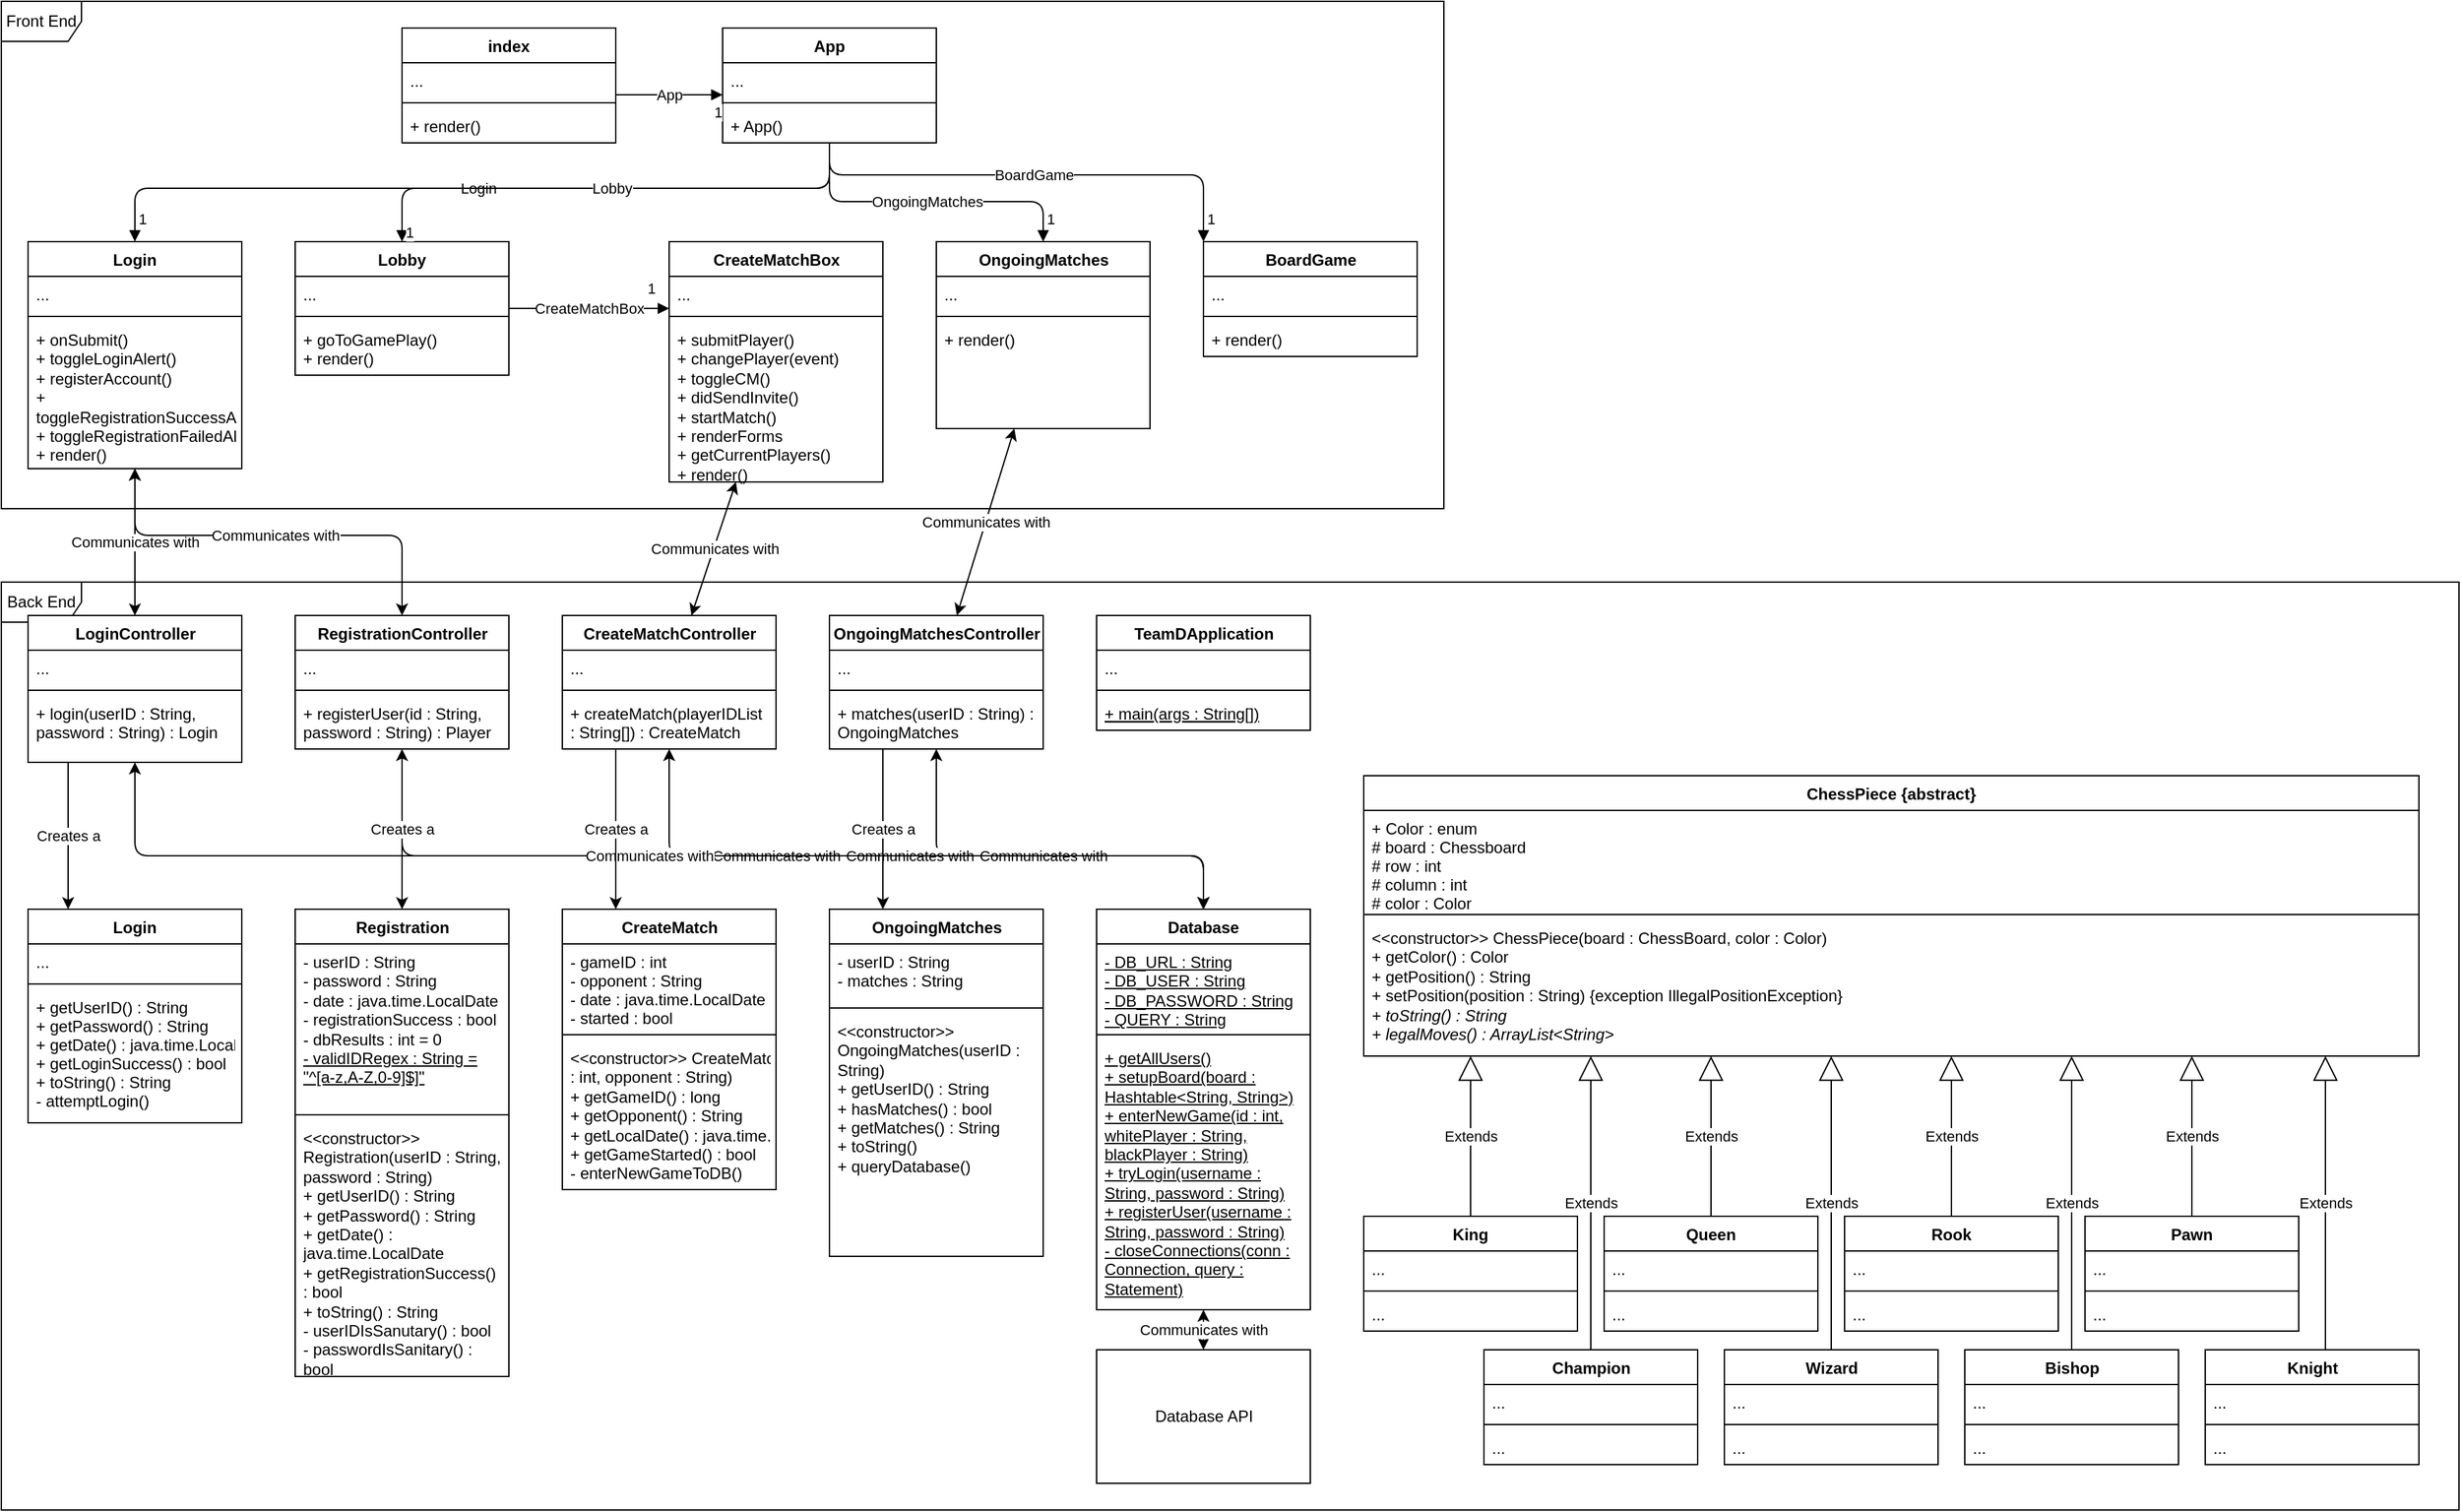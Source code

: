 <mxfile version="13.8.8" type="device"><diagram id="C5RBs43oDa-KdzZeNtuy" name="Page-1"><mxGraphModel dx="1221" dy="747" grid="1" gridSize="10" guides="1" tooltips="1" connect="1" arrows="1" fold="1" page="1" pageScale="1" pageWidth="1300" pageHeight="1330" math="0" shadow="0"><root><mxCell id="WIyWlLk6GJQsqaUBKTNV-0"/><mxCell id="WIyWlLk6GJQsqaUBKTNV-1" parent="WIyWlLk6GJQsqaUBKTNV-0"/><mxCell id="l6N8-lfzjsZls_8thWFc-132" value="Front End" style="shape=umlFrame;whiteSpace=wrap;html=1;" parent="WIyWlLk6GJQsqaUBKTNV-1" vertex="1"><mxGeometry x="20" y="20" width="1080" height="380" as="geometry"/></mxCell><mxCell id="l6N8-lfzjsZls_8thWFc-133" value="Back End" style="shape=umlFrame;whiteSpace=wrap;html=1;" parent="WIyWlLk6GJQsqaUBKTNV-1" vertex="1"><mxGeometry x="20" y="455" width="1840" height="695" as="geometry"/></mxCell><mxCell id="l6N8-lfzjsZls_8thWFc-12" value="Login" style="swimlane;fontStyle=1;align=center;verticalAlign=top;childLayout=stackLayout;horizontal=1;startSize=26;horizontalStack=0;resizeParent=1;resizeParentMax=0;resizeLast=0;collapsible=1;marginBottom=0;" parent="WIyWlLk6GJQsqaUBKTNV-1" vertex="1"><mxGeometry x="40" y="200" width="160" height="170" as="geometry"/></mxCell><mxCell id="l6N8-lfzjsZls_8thWFc-13" value="..." style="text;strokeColor=none;fillColor=none;align=left;verticalAlign=top;spacingLeft=4;spacingRight=4;overflow=hidden;rotatable=0;points=[[0,0.5],[1,0.5]];portConstraint=eastwest;" parent="l6N8-lfzjsZls_8thWFc-12" vertex="1"><mxGeometry y="26" width="160" height="26" as="geometry"/></mxCell><mxCell id="l6N8-lfzjsZls_8thWFc-14" value="" style="line;strokeWidth=1;fillColor=none;align=left;verticalAlign=middle;spacingTop=-1;spacingLeft=3;spacingRight=3;rotatable=0;labelPosition=right;points=[];portConstraint=eastwest;" parent="l6N8-lfzjsZls_8thWFc-12" vertex="1"><mxGeometry y="52" width="160" height="8" as="geometry"/></mxCell><mxCell id="l6N8-lfzjsZls_8thWFc-15" value="+ onSubmit()&#10;+ toggleLoginAlert()&#10;+ registerAccount()&#10;+ toggleRegistrationSuccessAlert()&#10;+ toggleRegistrationFailedAlert()&#10;+ render()" style="text;strokeColor=none;fillColor=none;align=left;verticalAlign=top;spacingLeft=4;spacingRight=4;overflow=hidden;rotatable=0;points=[[0,0.5],[1,0.5]];portConstraint=eastwest;whiteSpace=wrap;" parent="l6N8-lfzjsZls_8thWFc-12" vertex="1"><mxGeometry y="60" width="160" height="110" as="geometry"/></mxCell><mxCell id="l6N8-lfzjsZls_8thWFc-8" value="Lobby" style="swimlane;fontStyle=1;align=center;verticalAlign=top;childLayout=stackLayout;horizontal=1;startSize=26;horizontalStack=0;resizeParent=1;resizeParentMax=0;resizeLast=0;collapsible=1;marginBottom=0;whiteSpace=wrap;" parent="WIyWlLk6GJQsqaUBKTNV-1" vertex="1"><mxGeometry x="240" y="200" width="160" height="100" as="geometry"/></mxCell><mxCell id="l6N8-lfzjsZls_8thWFc-9" value="..." style="text;strokeColor=none;fillColor=none;align=left;verticalAlign=top;spacingLeft=4;spacingRight=4;overflow=hidden;rotatable=0;points=[[0,0.5],[1,0.5]];portConstraint=eastwest;" parent="l6N8-lfzjsZls_8thWFc-8" vertex="1"><mxGeometry y="26" width="160" height="26" as="geometry"/></mxCell><mxCell id="l6N8-lfzjsZls_8thWFc-10" value="" style="line;strokeWidth=1;fillColor=none;align=left;verticalAlign=middle;spacingTop=-1;spacingLeft=3;spacingRight=3;rotatable=0;labelPosition=right;points=[];portConstraint=eastwest;" parent="l6N8-lfzjsZls_8thWFc-8" vertex="1"><mxGeometry y="52" width="160" height="8" as="geometry"/></mxCell><mxCell id="l6N8-lfzjsZls_8thWFc-11" value="+ goToGamePlay()&#10;+ render()" style="text;strokeColor=none;fillColor=none;align=left;verticalAlign=top;spacingLeft=4;spacingRight=4;overflow=hidden;rotatable=0;points=[[0,0.5],[1,0.5]];portConstraint=eastwest;whiteSpace=wrap;" parent="l6N8-lfzjsZls_8thWFc-8" vertex="1"><mxGeometry y="60" width="160" height="40" as="geometry"/></mxCell><mxCell id="l6N8-lfzjsZls_8thWFc-60" value="Extends" style="endArrow=block;endSize=16;endFill=0;html=1;exitX=0.5;exitY=0;exitDx=0;exitDy=0;edgeStyle=orthogonalEdgeStyle;" parent="WIyWlLk6GJQsqaUBKTNV-1" source="l6N8-lfzjsZls_8thWFc-24" target="l6N8-lfzjsZls_8thWFc-40" edge="1"><mxGeometry width="160" relative="1" as="geometry"><mxPoint x="1080" y="440" as="sourcePoint"/><mxPoint x="1240" y="440" as="targetPoint"/><Array as="points"><mxPoint x="1120" y="830"/><mxPoint x="1120" y="830"/></Array></mxGeometry></mxCell><mxCell id="l6N8-lfzjsZls_8thWFc-61" value="Extends" style="endArrow=block;endSize=16;endFill=0;html=1;exitX=0.5;exitY=0;exitDx=0;exitDy=0;edgeStyle=orthogonalEdgeStyle;elbow=vertical;" parent="WIyWlLk6GJQsqaUBKTNV-1" source="l6N8-lfzjsZls_8thWFc-32" target="l6N8-lfzjsZls_8thWFc-40" edge="1"><mxGeometry width="160" relative="1" as="geometry"><mxPoint x="1320" y="680.0" as="sourcePoint"/><mxPoint x="1480" y="680.0" as="targetPoint"/><Array as="points"><mxPoint x="1300" y="830"/><mxPoint x="1300" y="830"/></Array></mxGeometry></mxCell><mxCell id="l6N8-lfzjsZls_8thWFc-66" value="Extends" style="endArrow=block;endSize=16;endFill=0;html=1;exitX=0.5;exitY=0;exitDx=0;exitDy=0;edgeStyle=orthogonalEdgeStyle;" parent="WIyWlLk6GJQsqaUBKTNV-1" source="l6N8-lfzjsZls_8thWFc-36" target="l6N8-lfzjsZls_8thWFc-40" edge="1"><mxGeometry width="160" relative="1" as="geometry"><mxPoint x="1470" y="670.0" as="sourcePoint"/><mxPoint x="1630" y="670.0" as="targetPoint"/><Array as="points"><mxPoint x="1480" y="830"/><mxPoint x="1480" y="830"/></Array></mxGeometry></mxCell><mxCell id="l6N8-lfzjsZls_8thWFc-67" value="Extends" style="endArrow=block;endSize=16;endFill=0;html=1;exitX=0.5;exitY=0;exitDx=0;exitDy=0;edgeStyle=orthogonalEdgeStyle;" parent="WIyWlLk6GJQsqaUBKTNV-1" source="l6N8-lfzjsZls_8thWFc-28" target="l6N8-lfzjsZls_8thWFc-40" edge="1"><mxGeometry width="160" relative="1" as="geometry"><mxPoint x="1560" y="540" as="sourcePoint"/><mxPoint x="1720" y="540" as="targetPoint"/><Array as="points"><mxPoint x="1660" y="840"/><mxPoint x="1660" y="840"/></Array></mxGeometry></mxCell><mxCell id="l6N8-lfzjsZls_8thWFc-111" value="Extends" style="endArrow=block;endSize=16;endFill=0;html=1;edgeStyle=orthogonalEdgeStyle;" parent="WIyWlLk6GJQsqaUBKTNV-1" source="l6N8-lfzjsZls_8thWFc-107" target="l6N8-lfzjsZls_8thWFc-40" edge="1"><mxGeometry width="160" relative="1" as="geometry"><mxPoint x="1210" y="880" as="sourcePoint"/><mxPoint x="1420" y="820" as="targetPoint"/><Array as="points"><mxPoint x="1210" y="850"/><mxPoint x="1210" y="850"/></Array></mxGeometry></mxCell><mxCell id="l6N8-lfzjsZls_8thWFc-124" value="Extends" style="endArrow=block;endSize=16;endFill=0;html=1;edgeStyle=orthogonalEdgeStyle;" parent="WIyWlLk6GJQsqaUBKTNV-1" source="l6N8-lfzjsZls_8thWFc-112" target="l6N8-lfzjsZls_8thWFc-40" edge="1"><mxGeometry width="160" relative="1" as="geometry"><mxPoint x="1390" y="880" as="sourcePoint"/><mxPoint x="2080" y="770.0" as="targetPoint"/><Array as="points"><mxPoint x="1390" y="860"/><mxPoint x="1390" y="860"/></Array></mxGeometry></mxCell><mxCell id="l6N8-lfzjsZls_8thWFc-125" value="Extends" style="endArrow=block;endSize=16;endFill=0;html=1;edgeStyle=orthogonalEdgeStyle;" parent="WIyWlLk6GJQsqaUBKTNV-1" source="l6N8-lfzjsZls_8thWFc-116" target="l6N8-lfzjsZls_8thWFc-40" edge="1"><mxGeometry width="160" relative="1" as="geometry"><mxPoint x="1570" y="880" as="sourcePoint"/><mxPoint x="1440" y="650.0" as="targetPoint"/><Array as="points"><mxPoint x="1570" y="860"/><mxPoint x="1570" y="860"/></Array></mxGeometry></mxCell><mxCell id="l6N8-lfzjsZls_8thWFc-126" value="Extends" style="endArrow=block;endSize=16;endFill=0;html=1;edgeStyle=orthogonalEdgeStyle;" parent="WIyWlLk6GJQsqaUBKTNV-1" source="l6N8-lfzjsZls_8thWFc-120" target="l6N8-lfzjsZls_8thWFc-40" edge="1"><mxGeometry width="160" relative="1" as="geometry"><mxPoint x="1750" y="880" as="sourcePoint"/><mxPoint x="2420" y="740.0" as="targetPoint"/><Array as="points"><mxPoint x="1760" y="840"/><mxPoint x="1760" y="840"/></Array></mxGeometry></mxCell><mxCell id="l6N8-lfzjsZls_8thWFc-101" value="RegistrationController" style="swimlane;fontStyle=1;align=center;verticalAlign=top;childLayout=stackLayout;horizontal=1;startSize=26;horizontalStack=0;resizeParent=1;resizeParentMax=0;resizeLast=0;collapsible=1;marginBottom=0;html=1;" parent="WIyWlLk6GJQsqaUBKTNV-1" vertex="1"><mxGeometry x="240" y="480" width="160" height="100" as="geometry"/></mxCell><mxCell id="l6N8-lfzjsZls_8thWFc-102" value="..." style="text;strokeColor=none;fillColor=none;align=left;verticalAlign=top;spacingLeft=4;spacingRight=4;overflow=hidden;rotatable=0;points=[[0,0.5],[1,0.5]];portConstraint=eastwest;" parent="l6N8-lfzjsZls_8thWFc-101" vertex="1"><mxGeometry y="26" width="160" height="26" as="geometry"/></mxCell><mxCell id="l6N8-lfzjsZls_8thWFc-103" value="" style="line;strokeWidth=1;fillColor=none;align=left;verticalAlign=middle;spacingTop=-1;spacingLeft=3;spacingRight=3;rotatable=0;labelPosition=right;points=[];portConstraint=eastwest;" parent="l6N8-lfzjsZls_8thWFc-101" vertex="1"><mxGeometry y="52" width="160" height="8" as="geometry"/></mxCell><mxCell id="l6N8-lfzjsZls_8thWFc-104" value="+ registerUser(id : String, password : String) : Player" style="text;strokeColor=none;fillColor=none;align=left;verticalAlign=top;spacingLeft=4;spacingRight=4;overflow=hidden;rotatable=0;points=[[0,0.5],[1,0.5]];portConstraint=eastwest;whiteSpace=wrap;" parent="l6N8-lfzjsZls_8thWFc-101" vertex="1"><mxGeometry y="60" width="160" height="40" as="geometry"/></mxCell><mxCell id="l6N8-lfzjsZls_8thWFc-82" value="OngoingMatchesController" style="swimlane;fontStyle=1;align=center;verticalAlign=top;childLayout=stackLayout;horizontal=1;startSize=26;horizontalStack=0;resizeParent=1;resizeParentMax=0;resizeLast=0;collapsible=1;marginBottom=0;html=1;" parent="WIyWlLk6GJQsqaUBKTNV-1" vertex="1"><mxGeometry x="640" y="480" width="160" height="100" as="geometry"/></mxCell><mxCell id="l6N8-lfzjsZls_8thWFc-83" value="..." style="text;strokeColor=none;fillColor=none;align=left;verticalAlign=top;spacingLeft=4;spacingRight=4;overflow=hidden;rotatable=0;points=[[0,0.5],[1,0.5]];portConstraint=eastwest;" parent="l6N8-lfzjsZls_8thWFc-82" vertex="1"><mxGeometry y="26" width="160" height="26" as="geometry"/></mxCell><mxCell id="l6N8-lfzjsZls_8thWFc-84" value="" style="line;strokeWidth=1;fillColor=none;align=left;verticalAlign=middle;spacingTop=-1;spacingLeft=3;spacingRight=3;rotatable=0;labelPosition=right;points=[];portConstraint=eastwest;" parent="l6N8-lfzjsZls_8thWFc-82" vertex="1"><mxGeometry y="52" width="160" height="8" as="geometry"/></mxCell><mxCell id="l6N8-lfzjsZls_8thWFc-85" value="+ matches(userID : String) : OngoingMatches" style="text;strokeColor=none;fillColor=none;align=left;verticalAlign=top;spacingLeft=4;spacingRight=4;overflow=hidden;rotatable=0;points=[[0,0.5],[1,0.5]];portConstraint=eastwest;whiteSpace=wrap;" parent="l6N8-lfzjsZls_8thWFc-82" vertex="1"><mxGeometry y="60" width="160" height="40" as="geometry"/></mxCell><mxCell id="l6N8-lfzjsZls_8thWFc-96" value="LoginController" style="swimlane;fontStyle=1;align=center;verticalAlign=top;childLayout=stackLayout;horizontal=1;startSize=26;horizontalStack=0;resizeParent=1;resizeParentMax=0;resizeLast=0;collapsible=1;marginBottom=0;html=1;" parent="WIyWlLk6GJQsqaUBKTNV-1" vertex="1"><mxGeometry x="40" y="480" width="160" height="110" as="geometry"/></mxCell><mxCell id="l6N8-lfzjsZls_8thWFc-97" value="..." style="text;strokeColor=none;fillColor=none;align=left;verticalAlign=top;spacingLeft=4;spacingRight=4;overflow=hidden;rotatable=0;points=[[0,0.5],[1,0.5]];portConstraint=eastwest;" parent="l6N8-lfzjsZls_8thWFc-96" vertex="1"><mxGeometry y="26" width="160" height="26" as="geometry"/></mxCell><mxCell id="l6N8-lfzjsZls_8thWFc-98" value="" style="line;strokeWidth=1;fillColor=none;align=left;verticalAlign=middle;spacingTop=-1;spacingLeft=3;spacingRight=3;rotatable=0;labelPosition=right;points=[];portConstraint=eastwest;" parent="l6N8-lfzjsZls_8thWFc-96" vertex="1"><mxGeometry y="52" width="160" height="8" as="geometry"/></mxCell><mxCell id="l6N8-lfzjsZls_8thWFc-99" value="+ login(userID : String, password : String) : Login" style="text;strokeColor=none;fillColor=none;align=left;verticalAlign=top;spacingLeft=4;spacingRight=4;overflow=hidden;rotatable=0;points=[[0,0.5],[1,0.5]];portConstraint=eastwest;whiteSpace=wrap;" parent="l6N8-lfzjsZls_8thWFc-96" vertex="1"><mxGeometry y="60" width="160" height="50" as="geometry"/></mxCell><mxCell id="l6N8-lfzjsZls_8thWFc-88" value="CreateMatchController" style="swimlane;fontStyle=1;align=center;verticalAlign=top;childLayout=stackLayout;horizontal=1;startSize=26;horizontalStack=0;resizeParent=1;resizeParentMax=0;resizeLast=0;collapsible=1;marginBottom=0;html=1;" parent="WIyWlLk6GJQsqaUBKTNV-1" vertex="1"><mxGeometry x="440" y="480" width="160" height="100" as="geometry"/></mxCell><mxCell id="l6N8-lfzjsZls_8thWFc-89" value="..." style="text;strokeColor=none;fillColor=none;align=left;verticalAlign=top;spacingLeft=4;spacingRight=4;overflow=hidden;rotatable=0;points=[[0,0.5],[1,0.5]];portConstraint=eastwest;" parent="l6N8-lfzjsZls_8thWFc-88" vertex="1"><mxGeometry y="26" width="160" height="26" as="geometry"/></mxCell><mxCell id="l6N8-lfzjsZls_8thWFc-90" value="" style="line;strokeWidth=1;fillColor=none;align=left;verticalAlign=middle;spacingTop=-1;spacingLeft=3;spacingRight=3;rotatable=0;labelPosition=right;points=[];portConstraint=eastwest;" parent="l6N8-lfzjsZls_8thWFc-88" vertex="1"><mxGeometry y="52" width="160" height="8" as="geometry"/></mxCell><mxCell id="l6N8-lfzjsZls_8thWFc-91" value="+ createMatch(playerIDList : String[]) : CreateMatch" style="text;strokeColor=none;fillColor=none;align=left;verticalAlign=top;spacingLeft=4;spacingRight=4;overflow=hidden;rotatable=0;points=[[0,0.5],[1,0.5]];portConstraint=eastwest;whiteSpace=wrap;" parent="l6N8-lfzjsZls_8thWFc-88" vertex="1"><mxGeometry y="60" width="160" height="40" as="geometry"/></mxCell><mxCell id="l6N8-lfzjsZls_8thWFc-211" value="CreateMatchBox" style="swimlane;fontStyle=1;align=center;verticalAlign=top;childLayout=stackLayout;horizontal=1;startSize=26;horizontalStack=0;resizeParent=1;resizeParentMax=0;resizeLast=0;collapsible=1;marginBottom=0;html=1;" parent="WIyWlLk6GJQsqaUBKTNV-1" vertex="1"><mxGeometry x="520" y="200" width="160" height="180" as="geometry"/></mxCell><mxCell id="l6N8-lfzjsZls_8thWFc-212" value="..." style="text;strokeColor=none;fillColor=none;align=left;verticalAlign=top;spacingLeft=4;spacingRight=4;overflow=hidden;rotatable=0;points=[[0,0.5],[1,0.5]];portConstraint=eastwest;" parent="l6N8-lfzjsZls_8thWFc-211" vertex="1"><mxGeometry y="26" width="160" height="26" as="geometry"/></mxCell><mxCell id="l6N8-lfzjsZls_8thWFc-213" value="" style="line;strokeWidth=1;fillColor=none;align=left;verticalAlign=middle;spacingTop=-1;spacingLeft=3;spacingRight=3;rotatable=0;labelPosition=right;points=[];portConstraint=eastwest;" parent="l6N8-lfzjsZls_8thWFc-211" vertex="1"><mxGeometry y="52" width="160" height="8" as="geometry"/></mxCell><mxCell id="l6N8-lfzjsZls_8thWFc-214" value="+ submitPlayer()&#10;+ changePlayer(event)&#10;+ toggleCM()&#10;+ didSendInvite()&#10;+ startMatch()&#10;+ renderForms&#10;+ getCurrentPlayers()&#10;+ render()" style="text;strokeColor=none;fillColor=none;align=left;verticalAlign=top;spacingLeft=4;spacingRight=4;overflow=hidden;rotatable=0;points=[[0,0.5],[1,0.5]];portConstraint=eastwest;whiteSpace=wrap;" parent="l6N8-lfzjsZls_8thWFc-211" vertex="1"><mxGeometry y="60" width="160" height="120" as="geometry"/></mxCell><mxCell id="l6N8-lfzjsZls_8thWFc-215" value="OngoingMatches" style="swimlane;fontStyle=1;align=center;verticalAlign=top;childLayout=stackLayout;horizontal=1;startSize=26;horizontalStack=0;resizeParent=1;resizeParentMax=0;resizeLast=0;collapsible=1;marginBottom=0;html=1;" parent="WIyWlLk6GJQsqaUBKTNV-1" vertex="1"><mxGeometry x="720" y="200" width="160" height="140" as="geometry"/></mxCell><mxCell id="l6N8-lfzjsZls_8thWFc-216" value="..." style="text;strokeColor=none;fillColor=none;align=left;verticalAlign=top;spacingLeft=4;spacingRight=4;overflow=hidden;rotatable=0;points=[[0,0.5],[1,0.5]];portConstraint=eastwest;" parent="l6N8-lfzjsZls_8thWFc-215" vertex="1"><mxGeometry y="26" width="160" height="26" as="geometry"/></mxCell><mxCell id="l6N8-lfzjsZls_8thWFc-217" value="" style="line;strokeWidth=1;fillColor=none;align=left;verticalAlign=middle;spacingTop=-1;spacingLeft=3;spacingRight=3;rotatable=0;labelPosition=right;points=[];portConstraint=eastwest;" parent="l6N8-lfzjsZls_8thWFc-215" vertex="1"><mxGeometry y="52" width="160" height="8" as="geometry"/></mxCell><mxCell id="l6N8-lfzjsZls_8thWFc-218" value="+ render()" style="text;strokeColor=none;fillColor=none;align=left;verticalAlign=top;spacingLeft=4;spacingRight=4;overflow=hidden;rotatable=0;points=[[0,0.5],[1,0.5]];portConstraint=eastwest;" parent="l6N8-lfzjsZls_8thWFc-215" vertex="1"><mxGeometry y="60" width="160" height="80" as="geometry"/></mxCell><mxCell id="l6N8-lfzjsZls_8thWFc-227" value="BoardGame" style="swimlane;fontStyle=1;align=center;verticalAlign=top;childLayout=stackLayout;horizontal=1;startSize=26;horizontalStack=0;resizeParent=1;resizeParentMax=0;resizeLast=0;collapsible=1;marginBottom=0;html=1;" parent="WIyWlLk6GJQsqaUBKTNV-1" vertex="1"><mxGeometry x="920" y="200" width="160" height="86" as="geometry"/></mxCell><mxCell id="l6N8-lfzjsZls_8thWFc-228" value="..." style="text;strokeColor=none;fillColor=none;align=left;verticalAlign=top;spacingLeft=4;spacingRight=4;overflow=hidden;rotatable=0;points=[[0,0.5],[1,0.5]];portConstraint=eastwest;" parent="l6N8-lfzjsZls_8thWFc-227" vertex="1"><mxGeometry y="26" width="160" height="26" as="geometry"/></mxCell><mxCell id="l6N8-lfzjsZls_8thWFc-229" value="" style="line;strokeWidth=1;fillColor=none;align=left;verticalAlign=middle;spacingTop=-1;spacingLeft=3;spacingRight=3;rotatable=0;labelPosition=right;points=[];portConstraint=eastwest;" parent="l6N8-lfzjsZls_8thWFc-227" vertex="1"><mxGeometry y="52" width="160" height="8" as="geometry"/></mxCell><mxCell id="l6N8-lfzjsZls_8thWFc-230" value="+ render()" style="text;strokeColor=none;fillColor=none;align=left;verticalAlign=top;spacingLeft=4;spacingRight=4;overflow=hidden;rotatable=0;points=[[0,0.5],[1,0.5]];portConstraint=eastwest;" parent="l6N8-lfzjsZls_8thWFc-227" vertex="1"><mxGeometry y="60" width="160" height="26" as="geometry"/></mxCell><mxCell id="l6N8-lfzjsZls_8thWFc-276" value="" style="endArrow=classic;html=1;startArrow=classic;startFill=1;" parent="WIyWlLk6GJQsqaUBKTNV-1" source="l6N8-lfzjsZls_8thWFc-12" target="l6N8-lfzjsZls_8thWFc-96" edge="1"><mxGeometry relative="1" as="geometry"><mxPoint x="150" y="110" as="sourcePoint"/><mxPoint x="260" y="390" as="targetPoint"/></mxGeometry></mxCell><mxCell id="l6N8-lfzjsZls_8thWFc-277" value="Communicates with" style="edgeLabel;resizable=0;html=1;align=center;verticalAlign=middle;" parent="l6N8-lfzjsZls_8thWFc-276" connectable="0" vertex="1"><mxGeometry relative="1" as="geometry"/></mxCell><mxCell id="l6N8-lfzjsZls_8thWFc-278" value="" style="endArrow=classic;html=1;startArrow=classic;startFill=1;" parent="WIyWlLk6GJQsqaUBKTNV-1" source="l6N8-lfzjsZls_8thWFc-215" target="l6N8-lfzjsZls_8thWFc-82" edge="1"><mxGeometry relative="1" as="geometry"><mxPoint x="330" y="80" as="sourcePoint"/><mxPoint x="330" y="500" as="targetPoint"/></mxGeometry></mxCell><mxCell id="l6N8-lfzjsZls_8thWFc-279" value="Communicates with" style="edgeLabel;resizable=0;html=1;align=center;verticalAlign=middle;" parent="l6N8-lfzjsZls_8thWFc-278" connectable="0" vertex="1"><mxGeometry relative="1" as="geometry"/></mxCell><mxCell id="l6N8-lfzjsZls_8thWFc-280" value="" style="endArrow=classic;html=1;startArrow=classic;startFill=1;" parent="WIyWlLk6GJQsqaUBKTNV-1" source="l6N8-lfzjsZls_8thWFc-211" target="l6N8-lfzjsZls_8thWFc-88" edge="1"><mxGeometry relative="1" as="geometry"><mxPoint x="930" y="306" as="sourcePoint"/><mxPoint x="930" y="500" as="targetPoint"/></mxGeometry></mxCell><mxCell id="l6N8-lfzjsZls_8thWFc-281" value="Communicates with" style="edgeLabel;resizable=0;html=1;align=center;verticalAlign=middle;" parent="l6N8-lfzjsZls_8thWFc-280" connectable="0" vertex="1"><mxGeometry relative="1" as="geometry"/></mxCell><mxCell id="l6N8-lfzjsZls_8thWFc-284" value="" style="endArrow=classic;html=1;startArrow=classic;startFill=1;edgeStyle=orthogonalEdgeStyle;" parent="WIyWlLk6GJQsqaUBKTNV-1" source="l6N8-lfzjsZls_8thWFc-12" target="l6N8-lfzjsZls_8thWFc-101" edge="1"><mxGeometry relative="1" as="geometry"><mxPoint x="-70" y="306" as="sourcePoint"/><mxPoint x="-70" y="500" as="targetPoint"/><Array as="points"><mxPoint x="120" y="420"/><mxPoint x="320" y="420"/></Array></mxGeometry></mxCell><mxCell id="l6N8-lfzjsZls_8thWFc-285" value="Communicates with" style="edgeLabel;resizable=0;html=1;align=center;verticalAlign=middle;" parent="l6N8-lfzjsZls_8thWFc-284" connectable="0" vertex="1"><mxGeometry relative="1" as="geometry"/></mxCell><mxCell id="l6N8-lfzjsZls_8thWFc-40" value="ChessPiece {abstract}" style="swimlane;fontStyle=1;align=center;verticalAlign=top;childLayout=stackLayout;horizontal=1;startSize=26;horizontalStack=0;resizeParent=1;resizeParentMax=0;resizeLast=0;collapsible=1;marginBottom=0;" parent="WIyWlLk6GJQsqaUBKTNV-1" vertex="1"><mxGeometry x="1040" y="600" width="790" height="210" as="geometry"/></mxCell><mxCell id="l6N8-lfzjsZls_8thWFc-41" value="+ Color : enum&#10;# board : Chessboard&#10;# row : int&#10;# column : int&#10;# color : Color" style="text;strokeColor=none;fillColor=none;align=left;verticalAlign=top;spacingLeft=4;spacingRight=4;overflow=hidden;rotatable=0;points=[[0,0.5],[1,0.5]];portConstraint=eastwest;" parent="l6N8-lfzjsZls_8thWFc-40" vertex="1"><mxGeometry y="26" width="790" height="74" as="geometry"/></mxCell><mxCell id="l6N8-lfzjsZls_8thWFc-42" value="" style="line;strokeWidth=1;fillColor=none;align=left;verticalAlign=middle;spacingTop=-1;spacingLeft=3;spacingRight=3;rotatable=0;labelPosition=right;points=[];portConstraint=eastwest;" parent="l6N8-lfzjsZls_8thWFc-40" vertex="1"><mxGeometry y="100" width="790" height="8" as="geometry"/></mxCell><mxCell id="l6N8-lfzjsZls_8thWFc-43" value="&amp;lt;&amp;lt;constructor&amp;gt;&amp;gt; ChessPiece(board : ChessBoard, color : Color)&lt;br&gt;+ getColor() : Color&lt;br&gt;+ getPosition() : String&lt;br&gt;+ setPosition(position : String) {exception IllegalPositionException}&lt;br&gt;&lt;i&gt;+ toString() : String&lt;br&gt;+ legalMoves() : ArrayList&amp;lt;String&amp;gt;&lt;/i&gt;" style="text;strokeColor=none;fillColor=none;align=left;verticalAlign=top;spacingLeft=4;spacingRight=4;overflow=hidden;rotatable=0;points=[[0,0.5],[1,0.5]];portConstraint=eastwest;fontStyle=0;html=1;" parent="l6N8-lfzjsZls_8thWFc-40" vertex="1"><mxGeometry y="108" width="790" height="102" as="geometry"/></mxCell><mxCell id="l6N8-lfzjsZls_8thWFc-32" value="Queen" style="swimlane;fontStyle=1;align=center;verticalAlign=top;childLayout=stackLayout;horizontal=1;startSize=26;horizontalStack=0;resizeParent=1;resizeParentMax=0;resizeLast=0;collapsible=1;marginBottom=0;" parent="WIyWlLk6GJQsqaUBKTNV-1" vertex="1"><mxGeometry x="1220" y="930" width="160" height="86" as="geometry"/></mxCell><mxCell id="l6N8-lfzjsZls_8thWFc-33" value="..." style="text;strokeColor=none;fillColor=none;align=left;verticalAlign=top;spacingLeft=4;spacingRight=4;overflow=hidden;rotatable=0;points=[[0,0.5],[1,0.5]];portConstraint=eastwest;" parent="l6N8-lfzjsZls_8thWFc-32" vertex="1"><mxGeometry y="26" width="160" height="26" as="geometry"/></mxCell><mxCell id="l6N8-lfzjsZls_8thWFc-34" value="" style="line;strokeWidth=1;fillColor=none;align=left;verticalAlign=middle;spacingTop=-1;spacingLeft=3;spacingRight=3;rotatable=0;labelPosition=right;points=[];portConstraint=eastwest;" parent="l6N8-lfzjsZls_8thWFc-32" vertex="1"><mxGeometry y="52" width="160" height="8" as="geometry"/></mxCell><mxCell id="l6N8-lfzjsZls_8thWFc-35" value="..." style="text;strokeColor=none;fillColor=none;align=left;verticalAlign=top;spacingLeft=4;spacingRight=4;overflow=hidden;rotatable=0;points=[[0,0.5],[1,0.5]];portConstraint=eastwest;" parent="l6N8-lfzjsZls_8thWFc-32" vertex="1"><mxGeometry y="60" width="160" height="26" as="geometry"/></mxCell><mxCell id="l6N8-lfzjsZls_8thWFc-24" value="King" style="swimlane;fontStyle=1;align=center;verticalAlign=top;childLayout=stackLayout;horizontal=1;startSize=26;horizontalStack=0;resizeParent=1;resizeParentMax=0;resizeLast=0;collapsible=1;marginBottom=0;" parent="WIyWlLk6GJQsqaUBKTNV-1" vertex="1"><mxGeometry x="1040" y="930" width="160" height="86" as="geometry"/></mxCell><mxCell id="l6N8-lfzjsZls_8thWFc-25" value="..." style="text;strokeColor=none;fillColor=none;align=left;verticalAlign=top;spacingLeft=4;spacingRight=4;overflow=hidden;rotatable=0;points=[[0,0.5],[1,0.5]];portConstraint=eastwest;" parent="l6N8-lfzjsZls_8thWFc-24" vertex="1"><mxGeometry y="26" width="160" height="26" as="geometry"/></mxCell><mxCell id="l6N8-lfzjsZls_8thWFc-26" value="" style="line;strokeWidth=1;fillColor=none;align=left;verticalAlign=middle;spacingTop=-1;spacingLeft=3;spacingRight=3;rotatable=0;labelPosition=right;points=[];portConstraint=eastwest;" parent="l6N8-lfzjsZls_8thWFc-24" vertex="1"><mxGeometry y="52" width="160" height="8" as="geometry"/></mxCell><mxCell id="l6N8-lfzjsZls_8thWFc-27" value="..." style="text;strokeColor=none;fillColor=none;align=left;verticalAlign=top;spacingLeft=4;spacingRight=4;overflow=hidden;rotatable=0;points=[[0,0.5],[1,0.5]];portConstraint=eastwest;" parent="l6N8-lfzjsZls_8thWFc-24" vertex="1"><mxGeometry y="60" width="160" height="26" as="geometry"/></mxCell><mxCell id="l6N8-lfzjsZls_8thWFc-36" value="Rook" style="swimlane;fontStyle=1;align=center;verticalAlign=top;childLayout=stackLayout;horizontal=1;startSize=26;horizontalStack=0;resizeParent=1;resizeParentMax=0;resizeLast=0;collapsible=1;marginBottom=0;" parent="WIyWlLk6GJQsqaUBKTNV-1" vertex="1"><mxGeometry x="1400" y="930" width="160" height="86" as="geometry"/></mxCell><mxCell id="l6N8-lfzjsZls_8thWFc-37" value="..." style="text;strokeColor=none;fillColor=none;align=left;verticalAlign=top;spacingLeft=4;spacingRight=4;overflow=hidden;rotatable=0;points=[[0,0.5],[1,0.5]];portConstraint=eastwest;" parent="l6N8-lfzjsZls_8thWFc-36" vertex="1"><mxGeometry y="26" width="160" height="26" as="geometry"/></mxCell><mxCell id="l6N8-lfzjsZls_8thWFc-38" value="" style="line;strokeWidth=1;fillColor=none;align=left;verticalAlign=middle;spacingTop=-1;spacingLeft=3;spacingRight=3;rotatable=0;labelPosition=right;points=[];portConstraint=eastwest;" parent="l6N8-lfzjsZls_8thWFc-36" vertex="1"><mxGeometry y="52" width="160" height="8" as="geometry"/></mxCell><mxCell id="l6N8-lfzjsZls_8thWFc-39" value="..." style="text;strokeColor=none;fillColor=none;align=left;verticalAlign=top;spacingLeft=4;spacingRight=4;overflow=hidden;rotatable=0;points=[[0,0.5],[1,0.5]];portConstraint=eastwest;" parent="l6N8-lfzjsZls_8thWFc-36" vertex="1"><mxGeometry y="60" width="160" height="26" as="geometry"/></mxCell><mxCell id="l6N8-lfzjsZls_8thWFc-28" value="Pawn" style="swimlane;fontStyle=1;align=center;verticalAlign=top;childLayout=stackLayout;horizontal=1;startSize=26;horizontalStack=0;resizeParent=1;resizeParentMax=0;resizeLast=0;collapsible=1;marginBottom=0;" parent="WIyWlLk6GJQsqaUBKTNV-1" vertex="1"><mxGeometry x="1580" y="930" width="160" height="86" as="geometry"/></mxCell><mxCell id="l6N8-lfzjsZls_8thWFc-29" value="..." style="text;strokeColor=none;fillColor=none;align=left;verticalAlign=top;spacingLeft=4;spacingRight=4;overflow=hidden;rotatable=0;points=[[0,0.5],[1,0.5]];portConstraint=eastwest;" parent="l6N8-lfzjsZls_8thWFc-28" vertex="1"><mxGeometry y="26" width="160" height="26" as="geometry"/></mxCell><mxCell id="l6N8-lfzjsZls_8thWFc-30" value="" style="line;strokeWidth=1;fillColor=none;align=left;verticalAlign=middle;spacingTop=-1;spacingLeft=3;spacingRight=3;rotatable=0;labelPosition=right;points=[];portConstraint=eastwest;" parent="l6N8-lfzjsZls_8thWFc-28" vertex="1"><mxGeometry y="52" width="160" height="8" as="geometry"/></mxCell><mxCell id="l6N8-lfzjsZls_8thWFc-31" value="..." style="text;strokeColor=none;fillColor=none;align=left;verticalAlign=top;spacingLeft=4;spacingRight=4;overflow=hidden;rotatable=0;points=[[0,0.5],[1,0.5]];portConstraint=eastwest;" parent="l6N8-lfzjsZls_8thWFc-28" vertex="1"><mxGeometry y="60" width="160" height="26" as="geometry"/></mxCell><mxCell id="l6N8-lfzjsZls_8thWFc-107" value="Champion" style="swimlane;fontStyle=1;align=center;verticalAlign=top;childLayout=stackLayout;horizontal=1;startSize=26;horizontalStack=0;resizeParent=1;resizeParentMax=0;resizeLast=0;collapsible=1;marginBottom=0;html=1;" parent="WIyWlLk6GJQsqaUBKTNV-1" vertex="1"><mxGeometry x="1130" y="1030" width="160" height="86" as="geometry"/></mxCell><mxCell id="l6N8-lfzjsZls_8thWFc-108" value="..." style="text;strokeColor=none;fillColor=none;align=left;verticalAlign=top;spacingLeft=4;spacingRight=4;overflow=hidden;rotatable=0;points=[[0,0.5],[1,0.5]];portConstraint=eastwest;" parent="l6N8-lfzjsZls_8thWFc-107" vertex="1"><mxGeometry y="26" width="160" height="26" as="geometry"/></mxCell><mxCell id="l6N8-lfzjsZls_8thWFc-109" value="" style="line;strokeWidth=1;fillColor=none;align=left;verticalAlign=middle;spacingTop=-1;spacingLeft=3;spacingRight=3;rotatable=0;labelPosition=right;points=[];portConstraint=eastwest;" parent="l6N8-lfzjsZls_8thWFc-107" vertex="1"><mxGeometry y="52" width="160" height="8" as="geometry"/></mxCell><mxCell id="l6N8-lfzjsZls_8thWFc-110" value="..." style="text;strokeColor=none;fillColor=none;align=left;verticalAlign=top;spacingLeft=4;spacingRight=4;overflow=hidden;rotatable=0;points=[[0,0.5],[1,0.5]];portConstraint=eastwest;" parent="l6N8-lfzjsZls_8thWFc-107" vertex="1"><mxGeometry y="60" width="160" height="26" as="geometry"/></mxCell><mxCell id="l6N8-lfzjsZls_8thWFc-112" value="Wizard" style="swimlane;fontStyle=1;align=center;verticalAlign=top;childLayout=stackLayout;horizontal=1;startSize=26;horizontalStack=0;resizeParent=1;resizeParentMax=0;resizeLast=0;collapsible=1;marginBottom=0;html=1;" parent="WIyWlLk6GJQsqaUBKTNV-1" vertex="1"><mxGeometry x="1310" y="1030" width="160" height="86" as="geometry"/></mxCell><mxCell id="l6N8-lfzjsZls_8thWFc-113" value="..." style="text;strokeColor=none;fillColor=none;align=left;verticalAlign=top;spacingLeft=4;spacingRight=4;overflow=hidden;rotatable=0;points=[[0,0.5],[1,0.5]];portConstraint=eastwest;" parent="l6N8-lfzjsZls_8thWFc-112" vertex="1"><mxGeometry y="26" width="160" height="26" as="geometry"/></mxCell><mxCell id="l6N8-lfzjsZls_8thWFc-114" value="" style="line;strokeWidth=1;fillColor=none;align=left;verticalAlign=middle;spacingTop=-1;spacingLeft=3;spacingRight=3;rotatable=0;labelPosition=right;points=[];portConstraint=eastwest;" parent="l6N8-lfzjsZls_8thWFc-112" vertex="1"><mxGeometry y="52" width="160" height="8" as="geometry"/></mxCell><mxCell id="l6N8-lfzjsZls_8thWFc-115" value="..." style="text;strokeColor=none;fillColor=none;align=left;verticalAlign=top;spacingLeft=4;spacingRight=4;overflow=hidden;rotatable=0;points=[[0,0.5],[1,0.5]];portConstraint=eastwest;" parent="l6N8-lfzjsZls_8thWFc-112" vertex="1"><mxGeometry y="60" width="160" height="26" as="geometry"/></mxCell><mxCell id="l6N8-lfzjsZls_8thWFc-116" value="Bishop" style="swimlane;fontStyle=1;align=center;verticalAlign=top;childLayout=stackLayout;horizontal=1;startSize=26;horizontalStack=0;resizeParent=1;resizeParentMax=0;resizeLast=0;collapsible=1;marginBottom=0;html=1;" parent="WIyWlLk6GJQsqaUBKTNV-1" vertex="1"><mxGeometry x="1490" y="1030" width="160" height="86" as="geometry"/></mxCell><mxCell id="l6N8-lfzjsZls_8thWFc-117" value="..." style="text;strokeColor=none;fillColor=none;align=left;verticalAlign=top;spacingLeft=4;spacingRight=4;overflow=hidden;rotatable=0;points=[[0,0.5],[1,0.5]];portConstraint=eastwest;" parent="l6N8-lfzjsZls_8thWFc-116" vertex="1"><mxGeometry y="26" width="160" height="26" as="geometry"/></mxCell><mxCell id="l6N8-lfzjsZls_8thWFc-118" value="" style="line;strokeWidth=1;fillColor=none;align=left;verticalAlign=middle;spacingTop=-1;spacingLeft=3;spacingRight=3;rotatable=0;labelPosition=right;points=[];portConstraint=eastwest;" parent="l6N8-lfzjsZls_8thWFc-116" vertex="1"><mxGeometry y="52" width="160" height="8" as="geometry"/></mxCell><mxCell id="l6N8-lfzjsZls_8thWFc-119" value="..." style="text;strokeColor=none;fillColor=none;align=left;verticalAlign=top;spacingLeft=4;spacingRight=4;overflow=hidden;rotatable=0;points=[[0,0.5],[1,0.5]];portConstraint=eastwest;" parent="l6N8-lfzjsZls_8thWFc-116" vertex="1"><mxGeometry y="60" width="160" height="26" as="geometry"/></mxCell><mxCell id="l6N8-lfzjsZls_8thWFc-120" value="Knight" style="swimlane;fontStyle=1;align=center;verticalAlign=top;childLayout=stackLayout;horizontal=1;startSize=26;horizontalStack=0;resizeParent=1;resizeParentMax=0;resizeLast=0;collapsible=1;marginBottom=0;html=1;" parent="WIyWlLk6GJQsqaUBKTNV-1" vertex="1"><mxGeometry x="1670" y="1030" width="160" height="86" as="geometry"/></mxCell><mxCell id="l6N8-lfzjsZls_8thWFc-121" value="..." style="text;strokeColor=none;fillColor=none;align=left;verticalAlign=top;spacingLeft=4;spacingRight=4;overflow=hidden;rotatable=0;points=[[0,0.5],[1,0.5]];portConstraint=eastwest;" parent="l6N8-lfzjsZls_8thWFc-120" vertex="1"><mxGeometry y="26" width="160" height="26" as="geometry"/></mxCell><mxCell id="l6N8-lfzjsZls_8thWFc-122" value="" style="line;strokeWidth=1;fillColor=none;align=left;verticalAlign=middle;spacingTop=-1;spacingLeft=3;spacingRight=3;rotatable=0;labelPosition=right;points=[];portConstraint=eastwest;" parent="l6N8-lfzjsZls_8thWFc-120" vertex="1"><mxGeometry y="52" width="160" height="8" as="geometry"/></mxCell><mxCell id="l6N8-lfzjsZls_8thWFc-123" value="..." style="text;strokeColor=none;fillColor=none;align=left;verticalAlign=top;spacingLeft=4;spacingRight=4;overflow=hidden;rotatable=0;points=[[0,0.5],[1,0.5]];portConstraint=eastwest;" parent="l6N8-lfzjsZls_8thWFc-120" vertex="1"><mxGeometry y="60" width="160" height="26" as="geometry"/></mxCell><mxCell id="l6N8-lfzjsZls_8thWFc-286" value="Database API" style="html=1;" parent="WIyWlLk6GJQsqaUBKTNV-1" vertex="1"><mxGeometry x="840" y="1030" width="160" height="100" as="geometry"/></mxCell><mxCell id="l6N8-lfzjsZls_8thWFc-287" value="" style="endArrow=classic;html=1;startArrow=classic;startFill=1;edgeStyle=orthogonalEdgeStyle;" parent="WIyWlLk6GJQsqaUBKTNV-1" source="l6N8-lfzjsZls_8thWFc-101" target="VyzeNue2oDqwW16WQ59x-21" edge="1"><mxGeometry relative="1" as="geometry"><mxPoint x="1180" y="650" as="sourcePoint"/><mxPoint x="1180" y="720" as="targetPoint"/><Array as="points"><mxPoint x="320" y="660"/><mxPoint x="920" y="660"/></Array></mxGeometry></mxCell><mxCell id="l6N8-lfzjsZls_8thWFc-288" value="Communicates with" style="edgeLabel;resizable=0;html=1;align=center;verticalAlign=middle;" parent="l6N8-lfzjsZls_8thWFc-287" connectable="0" vertex="1"><mxGeometry relative="1" as="geometry"/></mxCell><mxCell id="l6N8-lfzjsZls_8thWFc-291" value="" style="endArrow=classic;html=1;startArrow=classic;startFill=1;edgeStyle=orthogonalEdgeStyle;" parent="WIyWlLk6GJQsqaUBKTNV-1" source="l6N8-lfzjsZls_8thWFc-82" target="VyzeNue2oDqwW16WQ59x-21" edge="1"><mxGeometry relative="1" as="geometry"><mxPoint x="1200" y="670" as="sourcePoint"/><mxPoint x="1200" y="740" as="targetPoint"/><Array as="points"><mxPoint x="720" y="660"/><mxPoint x="920" y="660"/></Array></mxGeometry></mxCell><mxCell id="l6N8-lfzjsZls_8thWFc-292" value="Communicates with" style="edgeLabel;resizable=0;html=1;align=center;verticalAlign=middle;" parent="l6N8-lfzjsZls_8thWFc-291" connectable="0" vertex="1"><mxGeometry relative="1" as="geometry"/></mxCell><mxCell id="l6N8-lfzjsZls_8thWFc-293" value="" style="endArrow=classic;html=1;startArrow=classic;startFill=1;edgeStyle=orthogonalEdgeStyle;" parent="WIyWlLk6GJQsqaUBKTNV-1" source="l6N8-lfzjsZls_8thWFc-88" target="VyzeNue2oDqwW16WQ59x-21" edge="1"><mxGeometry relative="1" as="geometry"><mxPoint x="1210" y="680" as="sourcePoint"/><mxPoint x="1210" y="750" as="targetPoint"/><Array as="points"><mxPoint x="520" y="660"/><mxPoint x="920" y="660"/></Array></mxGeometry></mxCell><mxCell id="l6N8-lfzjsZls_8thWFc-294" value="Communicates with" style="edgeLabel;resizable=0;html=1;align=center;verticalAlign=middle;" parent="l6N8-lfzjsZls_8thWFc-293" connectable="0" vertex="1"><mxGeometry relative="1" as="geometry"/></mxCell><mxCell id="l6N8-lfzjsZls_8thWFc-295" value="" style="endArrow=classic;html=1;startArrow=classic;startFill=1;edgeStyle=orthogonalEdgeStyle;" parent="WIyWlLk6GJQsqaUBKTNV-1" source="l6N8-lfzjsZls_8thWFc-96" target="VyzeNue2oDqwW16WQ59x-21" edge="1"><mxGeometry relative="1" as="geometry"><mxPoint x="1220" y="690" as="sourcePoint"/><mxPoint x="1220" y="760" as="targetPoint"/><Array as="points"><mxPoint x="120" y="660"/><mxPoint x="920" y="660"/></Array></mxGeometry></mxCell><mxCell id="l6N8-lfzjsZls_8thWFc-296" value="Communicates with" style="edgeLabel;resizable=0;html=1;align=center;verticalAlign=middle;" parent="l6N8-lfzjsZls_8thWFc-295" connectable="0" vertex="1"><mxGeometry relative="1" as="geometry"/></mxCell><mxCell id="VyzeNue2oDqwW16WQ59x-1" value="App" style="swimlane;fontStyle=1;align=center;verticalAlign=top;childLayout=stackLayout;horizontal=1;startSize=26;horizontalStack=0;resizeParent=1;resizeParentMax=0;resizeLast=0;collapsible=1;marginBottom=0;" vertex="1" parent="WIyWlLk6GJQsqaUBKTNV-1"><mxGeometry x="560" y="40" width="160" height="86" as="geometry"/></mxCell><mxCell id="VyzeNue2oDqwW16WQ59x-2" value="..." style="text;strokeColor=none;fillColor=none;align=left;verticalAlign=top;spacingLeft=4;spacingRight=4;overflow=hidden;rotatable=0;points=[[0,0.5],[1,0.5]];portConstraint=eastwest;" vertex="1" parent="VyzeNue2oDqwW16WQ59x-1"><mxGeometry y="26" width="160" height="26" as="geometry"/></mxCell><mxCell id="VyzeNue2oDqwW16WQ59x-3" value="" style="line;strokeWidth=1;fillColor=none;align=left;verticalAlign=middle;spacingTop=-1;spacingLeft=3;spacingRight=3;rotatable=0;labelPosition=right;points=[];portConstraint=eastwest;" vertex="1" parent="VyzeNue2oDqwW16WQ59x-1"><mxGeometry y="52" width="160" height="8" as="geometry"/></mxCell><mxCell id="VyzeNue2oDqwW16WQ59x-4" value="+ App()" style="text;strokeColor=none;fillColor=none;align=left;verticalAlign=top;spacingLeft=4;spacingRight=4;overflow=hidden;rotatable=0;points=[[0,0.5],[1,0.5]];portConstraint=eastwest;" vertex="1" parent="VyzeNue2oDqwW16WQ59x-1"><mxGeometry y="60" width="160" height="26" as="geometry"/></mxCell><mxCell id="VyzeNue2oDqwW16WQ59x-5" value="index" style="swimlane;fontStyle=1;align=center;verticalAlign=top;childLayout=stackLayout;horizontal=1;startSize=26;horizontalStack=0;resizeParent=1;resizeParentMax=0;resizeLast=0;collapsible=1;marginBottom=0;" vertex="1" parent="WIyWlLk6GJQsqaUBKTNV-1"><mxGeometry x="320" y="40" width="160" height="86" as="geometry"/></mxCell><mxCell id="VyzeNue2oDqwW16WQ59x-6" value="..." style="text;strokeColor=none;fillColor=none;align=left;verticalAlign=top;spacingLeft=4;spacingRight=4;overflow=hidden;rotatable=0;points=[[0,0.5],[1,0.5]];portConstraint=eastwest;" vertex="1" parent="VyzeNue2oDqwW16WQ59x-5"><mxGeometry y="26" width="160" height="26" as="geometry"/></mxCell><mxCell id="VyzeNue2oDqwW16WQ59x-7" value="" style="line;strokeWidth=1;fillColor=none;align=left;verticalAlign=middle;spacingTop=-1;spacingLeft=3;spacingRight=3;rotatable=0;labelPosition=right;points=[];portConstraint=eastwest;" vertex="1" parent="VyzeNue2oDqwW16WQ59x-5"><mxGeometry y="52" width="160" height="8" as="geometry"/></mxCell><mxCell id="VyzeNue2oDqwW16WQ59x-8" value="+ render()" style="text;strokeColor=none;fillColor=none;align=left;verticalAlign=top;spacingLeft=4;spacingRight=4;overflow=hidden;rotatable=0;points=[[0,0.5],[1,0.5]];portConstraint=eastwest;" vertex="1" parent="VyzeNue2oDqwW16WQ59x-5"><mxGeometry y="60" width="160" height="26" as="geometry"/></mxCell><mxCell id="VyzeNue2oDqwW16WQ59x-17" value="Login" style="swimlane;fontStyle=1;align=center;verticalAlign=top;childLayout=stackLayout;horizontal=1;startSize=26;horizontalStack=0;resizeParent=1;resizeParentMax=0;resizeLast=0;collapsible=1;marginBottom=0;" vertex="1" parent="WIyWlLk6GJQsqaUBKTNV-1"><mxGeometry x="40" y="700" width="160" height="160" as="geometry"/></mxCell><mxCell id="VyzeNue2oDqwW16WQ59x-18" value="..." style="text;strokeColor=none;fillColor=none;align=left;verticalAlign=top;spacingLeft=4;spacingRight=4;overflow=hidden;rotatable=0;points=[[0,0.5],[1,0.5]];portConstraint=eastwest;" vertex="1" parent="VyzeNue2oDqwW16WQ59x-17"><mxGeometry y="26" width="160" height="26" as="geometry"/></mxCell><mxCell id="VyzeNue2oDqwW16WQ59x-19" value="" style="line;strokeWidth=1;fillColor=none;align=left;verticalAlign=middle;spacingTop=-1;spacingLeft=3;spacingRight=3;rotatable=0;labelPosition=right;points=[];portConstraint=eastwest;" vertex="1" parent="VyzeNue2oDqwW16WQ59x-17"><mxGeometry y="52" width="160" height="8" as="geometry"/></mxCell><mxCell id="VyzeNue2oDqwW16WQ59x-20" value="+ getUserID() : String&#10;+ getPassword() : String&#10;+ getDate() : java.time.LocalDate&#10;+ getLoginSuccess() : bool&#10;+ toString() : String&#10;- attemptLogin()" style="text;strokeColor=none;fillColor=none;align=left;verticalAlign=top;spacingLeft=4;spacingRight=4;overflow=hidden;rotatable=0;points=[[0,0.5],[1,0.5]];portConstraint=eastwest;" vertex="1" parent="VyzeNue2oDqwW16WQ59x-17"><mxGeometry y="60" width="160" height="100" as="geometry"/></mxCell><mxCell id="VyzeNue2oDqwW16WQ59x-21" value="Database" style="swimlane;fontStyle=1;align=center;verticalAlign=top;childLayout=stackLayout;horizontal=1;startSize=26;horizontalStack=0;resizeParent=1;resizeParentMax=0;resizeLast=0;collapsible=1;marginBottom=0;" vertex="1" parent="WIyWlLk6GJQsqaUBKTNV-1"><mxGeometry x="840" y="700" width="160" height="300" as="geometry"/></mxCell><mxCell id="VyzeNue2oDqwW16WQ59x-22" value="&lt;u&gt;- DB_URL : String&lt;br&gt;- DB_USER : String&lt;br&gt;- DB_PASSWORD : String&lt;br&gt;- QUERY : String&lt;br&gt;&lt;/u&gt;" style="text;strokeColor=none;fillColor=none;align=left;verticalAlign=top;spacingLeft=4;spacingRight=4;overflow=hidden;rotatable=0;points=[[0,0.5],[1,0.5]];portConstraint=eastwest;html=1;" vertex="1" parent="VyzeNue2oDqwW16WQ59x-21"><mxGeometry y="26" width="160" height="64" as="geometry"/></mxCell><mxCell id="VyzeNue2oDqwW16WQ59x-23" value="" style="line;strokeWidth=1;fillColor=none;align=left;verticalAlign=middle;spacingTop=-1;spacingLeft=3;spacingRight=3;rotatable=0;labelPosition=right;points=[];portConstraint=eastwest;" vertex="1" parent="VyzeNue2oDqwW16WQ59x-21"><mxGeometry y="90" width="160" height="8" as="geometry"/></mxCell><mxCell id="VyzeNue2oDqwW16WQ59x-24" value="&lt;u&gt;+ getAllUsers()&lt;br&gt;+ setupBoard(board : Hashtable&amp;lt;String, String&amp;gt;)&lt;br&gt;+ enterNewGame(id : int, whitePlayer : String, blackPlayer : String)&lt;br&gt;+ tryLogin(username : String, password : String)&lt;br&gt;+ registerUser(username : String, password : String)&lt;br&gt;- closeConnections(conn : Connection, query : Statement)&lt;/u&gt;" style="text;strokeColor=none;fillColor=none;align=left;verticalAlign=top;spacingLeft=4;spacingRight=4;overflow=hidden;rotatable=0;points=[[0,0.5],[1,0.5]];portConstraint=eastwest;html=1;whiteSpace=wrap;" vertex="1" parent="VyzeNue2oDqwW16WQ59x-21"><mxGeometry y="98" width="160" height="202" as="geometry"/></mxCell><mxCell id="VyzeNue2oDqwW16WQ59x-25" value="CreateMatch" style="swimlane;fontStyle=1;align=center;verticalAlign=top;childLayout=stackLayout;horizontal=1;startSize=26;horizontalStack=0;resizeParent=1;resizeParentMax=0;resizeLast=0;collapsible=1;marginBottom=0;html=1;" vertex="1" parent="WIyWlLk6GJQsqaUBKTNV-1"><mxGeometry x="440" y="700" width="160" height="210" as="geometry"/></mxCell><mxCell id="VyzeNue2oDqwW16WQ59x-26" value="- gameID : int&#10;- opponent : String&#10;- date : java.time.LocalDate&#10;- started : bool" style="text;strokeColor=none;fillColor=none;align=left;verticalAlign=top;spacingLeft=4;spacingRight=4;overflow=hidden;rotatable=0;points=[[0,0.5],[1,0.5]];portConstraint=eastwest;" vertex="1" parent="VyzeNue2oDqwW16WQ59x-25"><mxGeometry y="26" width="160" height="64" as="geometry"/></mxCell><mxCell id="VyzeNue2oDqwW16WQ59x-27" value="" style="line;strokeWidth=1;fillColor=none;align=left;verticalAlign=middle;spacingTop=-1;spacingLeft=3;spacingRight=3;rotatable=0;labelPosition=right;points=[];portConstraint=eastwest;" vertex="1" parent="VyzeNue2oDqwW16WQ59x-25"><mxGeometry y="90" width="160" height="8" as="geometry"/></mxCell><mxCell id="VyzeNue2oDqwW16WQ59x-28" value="&lt;&lt;constructor&gt;&gt; CreateMatch(gameID : int, opponent : String)&#10;+ getGameID() : long&#10;+ getOpponent() : String&#10;+ getLocalDate() : java.time.LocalDate&#10;+ getGameStarted() : bool&#10;- enterNewGameToDB()" style="text;strokeColor=none;fillColor=none;align=left;verticalAlign=top;spacingLeft=4;spacingRight=4;overflow=hidden;rotatable=0;points=[[0,0.5],[1,0.5]];portConstraint=eastwest;whiteSpace=wrap;" vertex="1" parent="VyzeNue2oDqwW16WQ59x-25"><mxGeometry y="98" width="160" height="112" as="geometry"/></mxCell><mxCell id="VyzeNue2oDqwW16WQ59x-29" value="" style="endArrow=classic;html=1;startArrow=classic;startFill=1;edgeStyle=orthogonalEdgeStyle;" edge="1" parent="WIyWlLk6GJQsqaUBKTNV-1" source="VyzeNue2oDqwW16WQ59x-21" target="l6N8-lfzjsZls_8thWFc-286"><mxGeometry relative="1" as="geometry"><mxPoint x="1330" y="466" as="sourcePoint"/><mxPoint x="1280" y="770" as="targetPoint"/><Array as="points"/></mxGeometry></mxCell><mxCell id="VyzeNue2oDqwW16WQ59x-30" value="Communicates with" style="edgeLabel;resizable=0;html=1;align=center;verticalAlign=middle;" connectable="0" vertex="1" parent="VyzeNue2oDqwW16WQ59x-29"><mxGeometry relative="1" as="geometry"/></mxCell><mxCell id="VyzeNue2oDqwW16WQ59x-31" value="OngoingMatches" style="swimlane;fontStyle=1;align=center;verticalAlign=top;childLayout=stackLayout;horizontal=1;startSize=26;horizontalStack=0;resizeParent=1;resizeParentMax=0;resizeLast=0;collapsible=1;marginBottom=0;html=1;" vertex="1" parent="WIyWlLk6GJQsqaUBKTNV-1"><mxGeometry x="640" y="700" width="160" height="260" as="geometry"/></mxCell><mxCell id="VyzeNue2oDqwW16WQ59x-32" value="- userID : String&#10;- matches : String" style="text;strokeColor=none;fillColor=none;align=left;verticalAlign=top;spacingLeft=4;spacingRight=4;overflow=hidden;rotatable=0;points=[[0,0.5],[1,0.5]];portConstraint=eastwest;" vertex="1" parent="VyzeNue2oDqwW16WQ59x-31"><mxGeometry y="26" width="160" height="44" as="geometry"/></mxCell><mxCell id="VyzeNue2oDqwW16WQ59x-33" value="" style="line;strokeWidth=1;fillColor=none;align=left;verticalAlign=middle;spacingTop=-1;spacingLeft=3;spacingRight=3;rotatable=0;labelPosition=right;points=[];portConstraint=eastwest;" vertex="1" parent="VyzeNue2oDqwW16WQ59x-31"><mxGeometry y="70" width="160" height="8" as="geometry"/></mxCell><mxCell id="VyzeNue2oDqwW16WQ59x-34" value="&lt;&lt;constructor&gt;&gt; OngoingMatches(userID : String)&#10;+ getUserID() : String&#10;+ hasMatches() : bool&#10;+ getMatches() : String&#10;+ toString()&#10;+ queryDatabase()" style="text;strokeColor=none;fillColor=none;align=left;verticalAlign=top;spacingLeft=4;spacingRight=4;overflow=hidden;rotatable=0;points=[[0,0.5],[1,0.5]];portConstraint=eastwest;whiteSpace=wrap;" vertex="1" parent="VyzeNue2oDqwW16WQ59x-31"><mxGeometry y="78" width="160" height="182" as="geometry"/></mxCell><mxCell id="VyzeNue2oDqwW16WQ59x-35" value="TeamDApplication" style="swimlane;fontStyle=1;align=center;verticalAlign=top;childLayout=stackLayout;horizontal=1;startSize=26;horizontalStack=0;resizeParent=1;resizeParentMax=0;resizeLast=0;collapsible=1;marginBottom=0;html=1;" vertex="1" parent="WIyWlLk6GJQsqaUBKTNV-1"><mxGeometry x="840" y="480" width="160" height="86" as="geometry"/></mxCell><mxCell id="VyzeNue2oDqwW16WQ59x-36" value="..." style="text;strokeColor=none;fillColor=none;align=left;verticalAlign=top;spacingLeft=4;spacingRight=4;overflow=hidden;rotatable=0;points=[[0,0.5],[1,0.5]];portConstraint=eastwest;" vertex="1" parent="VyzeNue2oDqwW16WQ59x-35"><mxGeometry y="26" width="160" height="26" as="geometry"/></mxCell><mxCell id="VyzeNue2oDqwW16WQ59x-37" value="" style="line;strokeWidth=1;fillColor=none;align=left;verticalAlign=middle;spacingTop=-1;spacingLeft=3;spacingRight=3;rotatable=0;labelPosition=right;points=[];portConstraint=eastwest;" vertex="1" parent="VyzeNue2oDqwW16WQ59x-35"><mxGeometry y="52" width="160" height="8" as="geometry"/></mxCell><mxCell id="VyzeNue2oDqwW16WQ59x-38" value="+ main(args : String[])" style="text;strokeColor=none;fillColor=none;align=left;verticalAlign=top;spacingLeft=4;spacingRight=4;overflow=hidden;rotatable=0;points=[[0,0.5],[1,0.5]];portConstraint=eastwest;fontStyle=4" vertex="1" parent="VyzeNue2oDqwW16WQ59x-35"><mxGeometry y="60" width="160" height="26" as="geometry"/></mxCell><mxCell id="VyzeNue2oDqwW16WQ59x-39" value="" style="endArrow=classic;html=1;startArrow=none;startFill=0;edgeStyle=orthogonalEdgeStyle;" edge="1" parent="WIyWlLk6GJQsqaUBKTNV-1" source="l6N8-lfzjsZls_8thWFc-82" target="VyzeNue2oDqwW16WQ59x-31"><mxGeometry relative="1" as="geometry"><mxPoint x="970" y="640" as="sourcePoint"/><mxPoint x="969.999" y="880" as="targetPoint"/><Array as="points"><mxPoint x="680" y="670"/><mxPoint x="680" y="670"/></Array></mxGeometry></mxCell><mxCell id="VyzeNue2oDqwW16WQ59x-40" value="Creates a" style="edgeLabel;resizable=0;html=1;align=center;verticalAlign=middle;" connectable="0" vertex="1" parent="VyzeNue2oDqwW16WQ59x-39"><mxGeometry relative="1" as="geometry"/></mxCell><mxCell id="VyzeNue2oDqwW16WQ59x-41" value="" style="endArrow=classic;html=1;startArrow=none;startFill=0;edgeStyle=orthogonalEdgeStyle;" edge="1" parent="WIyWlLk6GJQsqaUBKTNV-1" source="l6N8-lfzjsZls_8thWFc-96" target="VyzeNue2oDqwW16WQ59x-17"><mxGeometry relative="1" as="geometry"><mxPoint x="980" y="650" as="sourcePoint"/><mxPoint x="979.999" y="890" as="targetPoint"/><Array as="points"><mxPoint x="70" y="650"/><mxPoint x="70" y="650"/></Array></mxGeometry></mxCell><mxCell id="VyzeNue2oDqwW16WQ59x-42" value="Creates a" style="edgeLabel;resizable=0;html=1;align=center;verticalAlign=middle;" connectable="0" vertex="1" parent="VyzeNue2oDqwW16WQ59x-41"><mxGeometry relative="1" as="geometry"/></mxCell><mxCell id="VyzeNue2oDqwW16WQ59x-45" value="" style="endArrow=classic;html=1;startArrow=none;startFill=0;edgeStyle=orthogonalEdgeStyle;" edge="1" parent="WIyWlLk6GJQsqaUBKTNV-1" source="l6N8-lfzjsZls_8thWFc-88" target="VyzeNue2oDqwW16WQ59x-25"><mxGeometry relative="1" as="geometry"><mxPoint x="480" y="610" as="sourcePoint"/><mxPoint x="479.999" y="850" as="targetPoint"/><Array as="points"><mxPoint x="480" y="690"/><mxPoint x="480" y="690"/></Array></mxGeometry></mxCell><mxCell id="VyzeNue2oDqwW16WQ59x-46" value="Creates a" style="edgeLabel;resizable=0;html=1;align=center;verticalAlign=middle;" connectable="0" vertex="1" parent="VyzeNue2oDqwW16WQ59x-45"><mxGeometry relative="1" as="geometry"/></mxCell><mxCell id="VyzeNue2oDqwW16WQ59x-47" value="Registration" style="swimlane;fontStyle=1;align=center;verticalAlign=top;childLayout=stackLayout;horizontal=1;startSize=26;horizontalStack=0;resizeParent=1;resizeParentMax=0;resizeLast=0;collapsible=1;marginBottom=0;html=1;" vertex="1" parent="WIyWlLk6GJQsqaUBKTNV-1"><mxGeometry x="240" y="700" width="160" height="350" as="geometry"/></mxCell><mxCell id="VyzeNue2oDqwW16WQ59x-48" value="- userID : String&lt;br&gt;- password : String&lt;br&gt;- date : java.time.LocalDate&lt;br&gt;- registrationSuccess : bool&lt;br&gt;- dbResults : int = 0&lt;br&gt;&lt;u&gt;- validIDRegex : String = &quot;^[a-z,A-Z,0-9]$]&quot;&lt;/u&gt;" style="text;strokeColor=none;fillColor=none;align=left;verticalAlign=top;spacingLeft=4;spacingRight=4;overflow=hidden;rotatable=0;points=[[0,0.5],[1,0.5]];portConstraint=eastwest;whiteSpace=wrap;html=1;" vertex="1" parent="VyzeNue2oDqwW16WQ59x-47"><mxGeometry y="26" width="160" height="124" as="geometry"/></mxCell><mxCell id="VyzeNue2oDqwW16WQ59x-49" value="" style="line;strokeWidth=1;fillColor=none;align=left;verticalAlign=middle;spacingTop=-1;spacingLeft=3;spacingRight=3;rotatable=0;labelPosition=right;points=[];portConstraint=eastwest;" vertex="1" parent="VyzeNue2oDqwW16WQ59x-47"><mxGeometry y="150" width="160" height="8" as="geometry"/></mxCell><mxCell id="VyzeNue2oDqwW16WQ59x-50" value="&lt;&lt;constructor&gt;&gt; Registration(userID : String, password : String)&#10;+ getUserID() : String&#10;+ getPassword() : String&#10;+ getDate() : java.time.LocalDate &#10;+ getRegistrationSuccess() : bool&#10;+ toString() : String&#10;- userIDIsSanutary() : bool&#10;- passwordIsSanitary() : bool" style="text;strokeColor=none;fillColor=none;align=left;verticalAlign=top;spacingLeft=4;spacingRight=4;overflow=hidden;rotatable=0;points=[[0,0.5],[1,0.5]];portConstraint=eastwest;whiteSpace=wrap;" vertex="1" parent="VyzeNue2oDqwW16WQ59x-47"><mxGeometry y="158" width="160" height="192" as="geometry"/></mxCell><mxCell id="VyzeNue2oDqwW16WQ59x-51" value="" style="endArrow=classic;html=1;startArrow=none;startFill=0;edgeStyle=orthogonalEdgeStyle;" edge="1" parent="WIyWlLk6GJQsqaUBKTNV-1" source="l6N8-lfzjsZls_8thWFc-101" target="VyzeNue2oDqwW16WQ59x-47"><mxGeometry relative="1" as="geometry"><mxPoint x="90.059" y="600" as="sourcePoint"/><mxPoint x="90.059" y="820" as="targetPoint"/><Array as="points"><mxPoint x="280" y="700"/><mxPoint x="280" y="700"/></Array></mxGeometry></mxCell><mxCell id="VyzeNue2oDqwW16WQ59x-52" value="Creates a" style="edgeLabel;resizable=0;html=1;align=center;verticalAlign=middle;" connectable="0" vertex="1" parent="VyzeNue2oDqwW16WQ59x-51"><mxGeometry relative="1" as="geometry"/></mxCell><mxCell id="VyzeNue2oDqwW16WQ59x-56" value="Login" style="endArrow=block;html=1;endSize=6;startArrow=none;startSize=6;startFill=0;edgeStyle=orthogonalEdgeStyle;endFill=1;" edge="1" parent="WIyWlLk6GJQsqaUBKTNV-1" source="VyzeNue2oDqwW16WQ59x-1" target="l6N8-lfzjsZls_8thWFc-12"><mxGeometry relative="1" as="geometry"><mxPoint x="810" y="90" as="sourcePoint"/><mxPoint x="970" y="90" as="targetPoint"/><Array as="points"><mxPoint x="640" y="160"/><mxPoint x="120" y="160"/></Array></mxGeometry></mxCell><mxCell id="VyzeNue2oDqwW16WQ59x-58" value="1" style="edgeLabel;resizable=0;html=1;align=right;verticalAlign=top;" connectable="0" vertex="1" parent="VyzeNue2oDqwW16WQ59x-56"><mxGeometry x="1" relative="1" as="geometry"><mxPoint x="9.94" y="-30.12" as="offset"/></mxGeometry></mxCell><mxCell id="VyzeNue2oDqwW16WQ59x-59" value="Lobby" style="endArrow=block;html=1;endSize=6;startArrow=none;startSize=6;startFill=0;edgeStyle=orthogonalEdgeStyle;endFill=1;" edge="1" parent="WIyWlLk6GJQsqaUBKTNV-1" source="VyzeNue2oDqwW16WQ59x-1" target="l6N8-lfzjsZls_8thWFc-8"><mxGeometry relative="1" as="geometry"><mxPoint x="820" y="100.0" as="sourcePoint"/><mxPoint x="980" y="100.0" as="targetPoint"/><Array as="points"><mxPoint x="640" y="160"/><mxPoint x="320" y="160"/></Array></mxGeometry></mxCell><mxCell id="VyzeNue2oDqwW16WQ59x-60" value="1" style="edgeLabel;resizable=0;html=1;align=right;verticalAlign=top;" connectable="0" vertex="1" parent="VyzeNue2oDqwW16WQ59x-59"><mxGeometry x="1" relative="1" as="geometry"><mxPoint x="9.94" y="-20.12" as="offset"/></mxGeometry></mxCell><mxCell id="VyzeNue2oDqwW16WQ59x-61" value="OngoingMatches" style="endArrow=block;html=1;endSize=6;startArrow=none;startSize=6;startFill=0;edgeStyle=orthogonalEdgeStyle;endFill=1;" edge="1" parent="WIyWlLk6GJQsqaUBKTNV-1" source="VyzeNue2oDqwW16WQ59x-1" target="l6N8-lfzjsZls_8thWFc-215"><mxGeometry relative="1" as="geometry"><mxPoint x="830" y="110.0" as="sourcePoint"/><mxPoint x="990" y="110.0" as="targetPoint"/><Array as="points"><mxPoint x="640" y="170"/><mxPoint x="800" y="170"/></Array></mxGeometry></mxCell><mxCell id="VyzeNue2oDqwW16WQ59x-62" value="1" style="edgeLabel;resizable=0;html=1;align=right;verticalAlign=top;" connectable="0" vertex="1" parent="VyzeNue2oDqwW16WQ59x-61"><mxGeometry x="1" relative="1" as="geometry"><mxPoint x="9.94" y="-30.12" as="offset"/></mxGeometry></mxCell><mxCell id="VyzeNue2oDqwW16WQ59x-63" value="BoardGame" style="endArrow=block;html=1;endSize=6;startArrow=none;startSize=6;startFill=0;edgeStyle=orthogonalEdgeStyle;endFill=1;" edge="1" parent="WIyWlLk6GJQsqaUBKTNV-1" source="VyzeNue2oDqwW16WQ59x-1" target="l6N8-lfzjsZls_8thWFc-227"><mxGeometry relative="1" as="geometry"><mxPoint x="840" y="120.0" as="sourcePoint"/><mxPoint x="1000" y="120.0" as="targetPoint"/><Array as="points"><mxPoint x="640" y="150"/><mxPoint x="920" y="150"/></Array></mxGeometry></mxCell><mxCell id="VyzeNue2oDqwW16WQ59x-64" value="1" style="edgeLabel;resizable=0;html=1;align=right;verticalAlign=top;" connectable="0" vertex="1" parent="VyzeNue2oDqwW16WQ59x-63"><mxGeometry x="1" relative="1" as="geometry"><mxPoint x="9.94" y="-30.12" as="offset"/></mxGeometry></mxCell><mxCell id="VyzeNue2oDqwW16WQ59x-65" value="App" style="endArrow=block;html=1;endSize=6;startArrow=none;startSize=6;startFill=0;edgeStyle=orthogonalEdgeStyle;endFill=1;" edge="1" parent="WIyWlLk6GJQsqaUBKTNV-1" source="VyzeNue2oDqwW16WQ59x-5" target="VyzeNue2oDqwW16WQ59x-1"><mxGeometry relative="1" as="geometry"><mxPoint x="550" y="140" as="sourcePoint"/><mxPoint x="130.059" y="210" as="targetPoint"/><Array as="points"><mxPoint x="530" y="90"/><mxPoint x="530" y="90"/></Array></mxGeometry></mxCell><mxCell id="VyzeNue2oDqwW16WQ59x-66" value="1" style="edgeLabel;resizable=0;html=1;align=right;verticalAlign=top;" connectable="0" vertex="1" parent="VyzeNue2oDqwW16WQ59x-65"><mxGeometry x="1" relative="1" as="geometry"/></mxCell><mxCell id="VyzeNue2oDqwW16WQ59x-67" value="CreateMatchBox" style="endArrow=block;html=1;endSize=6;startArrow=none;startSize=6;startFill=0;edgeStyle=orthogonalEdgeStyle;endFill=1;" edge="1" parent="WIyWlLk6GJQsqaUBKTNV-1" source="l6N8-lfzjsZls_8thWFc-8" target="l6N8-lfzjsZls_8thWFc-211"><mxGeometry relative="1" as="geometry"><mxPoint x="859.999" y="80" as="sourcePoint"/><mxPoint x="1139.999" y="154" as="targetPoint"/><Array as="points"><mxPoint x="470" y="250"/><mxPoint x="470" y="250"/></Array></mxGeometry></mxCell><mxCell id="VyzeNue2oDqwW16WQ59x-68" value="1" style="edgeLabel;resizable=0;html=1;align=right;verticalAlign=top;" connectable="0" vertex="1" parent="VyzeNue2oDqwW16WQ59x-67"><mxGeometry x="1" relative="1" as="geometry"><mxPoint x="-10.0" y="-28.12" as="offset"/></mxGeometry></mxCell></root></mxGraphModel></diagram></mxfile>